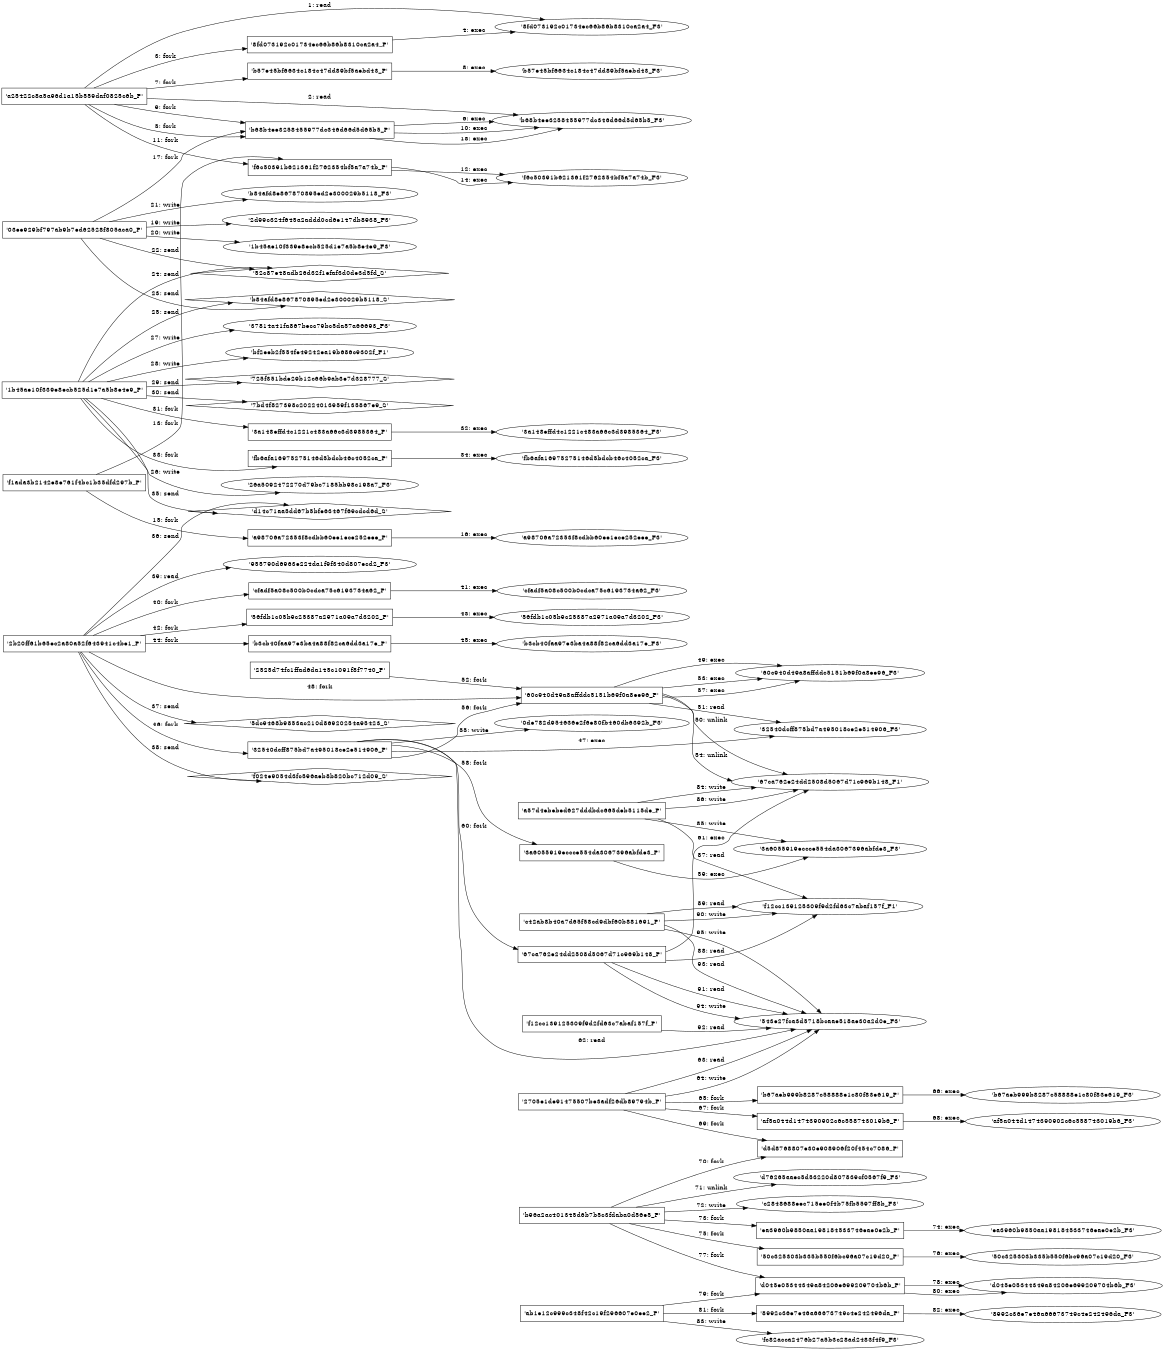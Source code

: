 digraph "D:\Learning\Paper\apt\基于CTI的攻击预警\Dataset\攻击图\ASGfromALLCTI\Threat Roundup for April 10 to April 17.dot" {
rankdir="LR"
size="9"
fixedsize="false"
splines="true"
nodesep=0.3
ranksep=0
fontsize=10
overlap="scalexy"
engine= "neato"
	"'8fd073192c01734ec66b86b8310ca2a4_F3'" [node_type=file shape=ellipse]
	"'a25422c8a5a96d1a15b559daf0825c6b_P'" [node_type=Process shape=box]
	"'a25422c8a5a96d1a15b559daf0825c6b_P'" -> "'8fd073192c01734ec66b86b8310ca2a4_F3'" [label="1: read"]
	"'b68b4ee3258455977dc346d66d5d65b5_F3'" [node_type=file shape=ellipse]
	"'a25422c8a5a96d1a15b559daf0825c6b_P'" [node_type=Process shape=box]
	"'a25422c8a5a96d1a15b559daf0825c6b_P'" -> "'b68b4ee3258455977dc346d66d5d65b5_F3'" [label="2: read"]
	"'a25422c8a5a96d1a15b559daf0825c6b_P'" [node_type=Process shape=box]
	"'8fd073192c01734ec66b86b8310ca2a4_P'" [node_type=Process shape=box]
	"'a25422c8a5a96d1a15b559daf0825c6b_P'" -> "'8fd073192c01734ec66b86b8310ca2a4_P'" [label="3: fork"]
	"'8fd073192c01734ec66b86b8310ca2a4_P'" [node_type=Process shape=box]
	"'8fd073192c01734ec66b86b8310ca2a4_F3'" [node_type=File shape=ellipse]
	"'8fd073192c01734ec66b86b8310ca2a4_P'" -> "'8fd073192c01734ec66b86b8310ca2a4_F3'" [label="4: exec"]
	"'a25422c8a5a96d1a15b559daf0825c6b_P'" [node_type=Process shape=box]
	"'b68b4ee3258455977dc346d66d5d65b5_P'" [node_type=Process shape=box]
	"'a25422c8a5a96d1a15b559daf0825c6b_P'" -> "'b68b4ee3258455977dc346d66d5d65b5_P'" [label="5: fork"]
	"'b68b4ee3258455977dc346d66d5d65b5_P'" [node_type=Process shape=box]
	"'b68b4ee3258455977dc346d66d5d65b5_F3'" [node_type=File shape=ellipse]
	"'b68b4ee3258455977dc346d66d5d65b5_P'" -> "'b68b4ee3258455977dc346d66d5d65b5_F3'" [label="6: exec"]
	"'a25422c8a5a96d1a15b559daf0825c6b_P'" [node_type=Process shape=box]
	"'b57e45bf6634c184c47dd89bf5aebd43_P'" [node_type=Process shape=box]
	"'a25422c8a5a96d1a15b559daf0825c6b_P'" -> "'b57e45bf6634c184c47dd89bf5aebd43_P'" [label="7: fork"]
	"'b57e45bf6634c184c47dd89bf5aebd43_P'" [node_type=Process shape=box]
	"'b57e45bf6634c184c47dd89bf5aebd43_F3'" [node_type=File shape=ellipse]
	"'b57e45bf6634c184c47dd89bf5aebd43_P'" -> "'b57e45bf6634c184c47dd89bf5aebd43_F3'" [label="8: exec"]
	"'a25422c8a5a96d1a15b559daf0825c6b_P'" [node_type=Process shape=box]
	"'b68b4ee3258455977dc346d66d5d65b5_P'" [node_type=Process shape=box]
	"'a25422c8a5a96d1a15b559daf0825c6b_P'" -> "'b68b4ee3258455977dc346d66d5d65b5_P'" [label="9: fork"]
	"'b68b4ee3258455977dc346d66d5d65b5_P'" [node_type=Process shape=box]
	"'b68b4ee3258455977dc346d66d5d65b5_F3'" [node_type=File shape=ellipse]
	"'b68b4ee3258455977dc346d66d5d65b5_P'" -> "'b68b4ee3258455977dc346d66d5d65b5_F3'" [label="10: exec"]
	"'a25422c8a5a96d1a15b559daf0825c6b_P'" [node_type=Process shape=box]
	"'f6c50391b621361f2762354bf5a7a74b_P'" [node_type=Process shape=box]
	"'a25422c8a5a96d1a15b559daf0825c6b_P'" -> "'f6c50391b621361f2762354bf5a7a74b_P'" [label="11: fork"]
	"'f6c50391b621361f2762354bf5a7a74b_P'" [node_type=Process shape=box]
	"'f6c50391b621361f2762354bf5a7a74b_F3'" [node_type=File shape=ellipse]
	"'f6c50391b621361f2762354bf5a7a74b_P'" -> "'f6c50391b621361f2762354bf5a7a74b_F3'" [label="12: exec"]
	"'f1ada3b2142e8e761f4bc1b35dfd297b_P'" [node_type=Process shape=box]
	"'f6c50391b621361f2762354bf5a7a74b_P'" [node_type=Process shape=box]
	"'f1ada3b2142e8e761f4bc1b35dfd297b_P'" -> "'f6c50391b621361f2762354bf5a7a74b_P'" [label="13: fork"]
	"'f6c50391b621361f2762354bf5a7a74b_P'" [node_type=Process shape=box]
	"'f6c50391b621361f2762354bf5a7a74b_F3'" [node_type=File shape=ellipse]
	"'f6c50391b621361f2762354bf5a7a74b_P'" -> "'f6c50391b621361f2762354bf5a7a74b_F3'" [label="14: exec"]
	"'f1ada3b2142e8e761f4bc1b35dfd297b_P'" [node_type=Process shape=box]
	"'a98706a72353f8cdbb60ee1ece252eee_P'" [node_type=Process shape=box]
	"'f1ada3b2142e8e761f4bc1b35dfd297b_P'" -> "'a98706a72353f8cdbb60ee1ece252eee_P'" [label="15: fork"]
	"'a98706a72353f8cdbb60ee1ece252eee_P'" [node_type=Process shape=box]
	"'a98706a72353f8cdbb60ee1ece252eee_F3'" [node_type=File shape=ellipse]
	"'a98706a72353f8cdbb60ee1ece252eee_P'" -> "'a98706a72353f8cdbb60ee1ece252eee_F3'" [label="16: exec"]
	"'03ee929bf797ab9b7ed62528f805aca0_P'" [node_type=Process shape=box]
	"'b68b4ee3258455977dc346d66d5d65b5_P'" [node_type=Process shape=box]
	"'03ee929bf797ab9b7ed62528f805aca0_P'" -> "'b68b4ee3258455977dc346d66d5d65b5_P'" [label="17: fork"]
	"'b68b4ee3258455977dc346d66d5d65b5_P'" [node_type=Process shape=box]
	"'b68b4ee3258455977dc346d66d5d65b5_F3'" [node_type=File shape=ellipse]
	"'b68b4ee3258455977dc346d66d5d65b5_P'" -> "'b68b4ee3258455977dc346d66d5d65b5_F3'" [label="18: exec"]
	"'2d99c324f645a2addd0cd6e147db8938_F3'" [node_type=file shape=ellipse]
	"'03ee929bf797ab9b7ed62528f805aca0_P'" [node_type=Process shape=box]
	"'03ee929bf797ab9b7ed62528f805aca0_P'" -> "'2d99c324f645a2addd0cd6e147db8938_F3'" [label="19: write"]
	"'1b45ae10f339e8ecb525d1e7a5b8e4e9_F3'" [node_type=file shape=ellipse]
	"'03ee929bf797ab9b7ed62528f805aca0_P'" [node_type=Process shape=box]
	"'03ee929bf797ab9b7ed62528f805aca0_P'" -> "'1b45ae10f339e8ecb525d1e7a5b8e4e9_F3'" [label="20: write"]
	"'b84afd8e867870895ed2e300029b5118_F3'" [node_type=file shape=ellipse]
	"'03ee929bf797ab9b7ed62528f805aca0_P'" [node_type=Process shape=box]
	"'03ee929bf797ab9b7ed62528f805aca0_P'" -> "'b84afd8e867870895ed2e300029b5118_F3'" [label="21: write"]
	"'52c87e48adb26d32f1efaf3d0de3d5fd_S'" [node_type=Socket shape=diamond]
	"'03ee929bf797ab9b7ed62528f805aca0_P'" [node_type=Process shape=box]
	"'03ee929bf797ab9b7ed62528f805aca0_P'" -> "'52c87e48adb26d32f1efaf3d0de3d5fd_S'" [label="22: send"]
	"'b84afd8e867870895ed2e300029b5118_S'" [node_type=Socket shape=diamond]
	"'03ee929bf797ab9b7ed62528f805aca0_P'" [node_type=Process shape=box]
	"'03ee929bf797ab9b7ed62528f805aca0_P'" -> "'b84afd8e867870895ed2e300029b5118_S'" [label="23: send"]
	"'52c87e48adb26d32f1efaf3d0de3d5fd_S'" [node_type=Socket shape=diamond]
	"'1b45ae10f339e8ecb525d1e7a5b8e4e9_P'" [node_type=Process shape=box]
	"'1b45ae10f339e8ecb525d1e7a5b8e4e9_P'" -> "'52c87e48adb26d32f1efaf3d0de3d5fd_S'" [label="24: send"]
	"'b84afd8e867870895ed2e300029b5118_S'" [node_type=Socket shape=diamond]
	"'1b45ae10f339e8ecb525d1e7a5b8e4e9_P'" [node_type=Process shape=box]
	"'1b45ae10f339e8ecb525d1e7a5b8e4e9_P'" -> "'b84afd8e867870895ed2e300029b5118_S'" [label="25: send"]
	"'26a5092472270d79bc7185bb98c198a7_F3'" [node_type=file shape=ellipse]
	"'1b45ae10f339e8ecb525d1e7a5b8e4e9_P'" [node_type=Process shape=box]
	"'1b45ae10f339e8ecb525d1e7a5b8e4e9_P'" -> "'26a5092472270d79bc7185bb98c198a7_F3'" [label="26: write"]
	"'37814a41fa867becc79bc5da57a66693_F3'" [node_type=file shape=ellipse]
	"'1b45ae10f339e8ecb525d1e7a5b8e4e9_P'" [node_type=Process shape=box]
	"'1b45ae10f339e8ecb525d1e7a5b8e4e9_P'" -> "'37814a41fa867becc79bc5da57a66693_F3'" [label="27: write"]
	"'bf2eeb2f554fe49242ea19b686c9302f_F1'" [node_type=file shape=ellipse]
	"'1b45ae10f339e8ecb525d1e7a5b8e4e9_P'" [node_type=Process shape=box]
	"'1b45ae10f339e8ecb525d1e7a5b8e4e9_P'" -> "'bf2eeb2f554fe49242ea19b686c9302f_F1'" [label="28: write"]
	"'725f351bde29b12c66b9ab3e7d328777_S'" [node_type=Socket shape=diamond]
	"'1b45ae10f339e8ecb525d1e7a5b8e4e9_P'" [node_type=Process shape=box]
	"'1b45ae10f339e8ecb525d1e7a5b8e4e9_P'" -> "'725f351bde29b12c66b9ab3e7d328777_S'" [label="29: send"]
	"'7bd4f827398c20224013959f135867e9_S'" [node_type=Socket shape=diamond]
	"'1b45ae10f339e8ecb525d1e7a5b8e4e9_P'" [node_type=Process shape=box]
	"'1b45ae10f339e8ecb525d1e7a5b8e4e9_P'" -> "'7bd4f827398c20224013959f135867e9_S'" [label="30: send"]
	"'1b45ae10f339e8ecb525d1e7a5b8e4e9_P'" [node_type=Process shape=box]
	"'3a148effd4c1221c483a66c3d3985364_P'" [node_type=Process shape=box]
	"'1b45ae10f339e8ecb525d1e7a5b8e4e9_P'" -> "'3a148effd4c1221c483a66c3d3985364_P'" [label="31: fork"]
	"'3a148effd4c1221c483a66c3d3985364_P'" [node_type=Process shape=box]
	"'3a148effd4c1221c483a66c3d3985364_F3'" [node_type=File shape=ellipse]
	"'3a148effd4c1221c483a66c3d3985364_P'" -> "'3a148effd4c1221c483a66c3d3985364_F3'" [label="32: exec"]
	"'1b45ae10f339e8ecb525d1e7a5b8e4e9_P'" [node_type=Process shape=box]
	"'fb6afa16975275146d5bdcb46c4052ca_P'" [node_type=Process shape=box]
	"'1b45ae10f339e8ecb525d1e7a5b8e4e9_P'" -> "'fb6afa16975275146d5bdcb46c4052ca_P'" [label="33: fork"]
	"'fb6afa16975275146d5bdcb46c4052ca_P'" [node_type=Process shape=box]
	"'fb6afa16975275146d5bdcb46c4052ca_F3'" [node_type=File shape=ellipse]
	"'fb6afa16975275146d5bdcb46c4052ca_P'" -> "'fb6afa16975275146d5bdcb46c4052ca_F3'" [label="34: exec"]
	"'d14c71aa5dd67b5bfe63467f69cdcd6d_S'" [node_type=Socket shape=diamond]
	"'1b45ae10f339e8ecb525d1e7a5b8e4e9_P'" [node_type=Process shape=box]
	"'1b45ae10f339e8ecb525d1e7a5b8e4e9_P'" -> "'d14c71aa5dd67b5bfe63467f69cdcd6d_S'" [label="35: send"]
	"'d14c71aa5dd67b5bfe63467f69cdcd6d_S'" [node_type=Socket shape=diamond]
	"'2b20ff61b65ec2a80a52f643941c4be1_P'" [node_type=Process shape=box]
	"'2b20ff61b65ec2a80a52f643941c4be1_P'" -> "'d14c71aa5dd67b5bfe63467f69cdcd6d_S'" [label="36: send"]
	"'5dc9468b9853ac210d86920254a95423_S'" [node_type=Socket shape=diamond]
	"'2b20ff61b65ec2a80a52f643941c4be1_P'" [node_type=Process shape=box]
	"'2b20ff61b65ec2a80a52f643941c4be1_P'" -> "'5dc9468b9853ac210d86920254a95423_S'" [label="37: send"]
	"'f024e9054d3fc596aeb8b820bc712d09_S'" [node_type=Socket shape=diamond]
	"'2b20ff61b65ec2a80a52f643941c4be1_P'" [node_type=Process shape=box]
	"'2b20ff61b65ec2a80a52f643941c4be1_P'" -> "'f024e9054d3fc596aeb8b820bc712d09_S'" [label="38: send"]
	"'955790d6963e224da1f9f340d807ecd2_F3'" [node_type=file shape=ellipse]
	"'2b20ff61b65ec2a80a52f643941c4be1_P'" [node_type=Process shape=box]
	"'2b20ff61b65ec2a80a52f643941c4be1_P'" -> "'955790d6963e224da1f9f340d807ecd2_F3'" [label="39: read"]
	"'2b20ff61b65ec2a80a52f643941c4be1_P'" [node_type=Process shape=box]
	"'cfadf5a08c500b0cdca75c6193734a62_P'" [node_type=Process shape=box]
	"'2b20ff61b65ec2a80a52f643941c4be1_P'" -> "'cfadf5a08c500b0cdca75c6193734a62_P'" [label="40: fork"]
	"'cfadf5a08c500b0cdca75c6193734a62_P'" [node_type=Process shape=box]
	"'cfadf5a08c500b0cdca75c6193734a62_F3'" [node_type=File shape=ellipse]
	"'cfadf5a08c500b0cdca75c6193734a62_P'" -> "'cfadf5a08c500b0cdca75c6193734a62_F3'" [label="41: exec"]
	"'2b20ff61b65ec2a80a52f643941c4be1_P'" [node_type=Process shape=box]
	"'56fdb1c05b9c25387a2971a09a7d3202_P'" [node_type=Process shape=box]
	"'2b20ff61b65ec2a80a52f643941c4be1_P'" -> "'56fdb1c05b9c25387a2971a09a7d3202_P'" [label="42: fork"]
	"'56fdb1c05b9c25387a2971a09a7d3202_P'" [node_type=Process shape=box]
	"'56fdb1c05b9c25387a2971a09a7d3202_F3'" [node_type=File shape=ellipse]
	"'56fdb1c05b9c25387a2971a09a7d3202_P'" -> "'56fdb1c05b9c25387a2971a09a7d3202_F3'" [label="43: exec"]
	"'2b20ff61b65ec2a80a52f643941c4be1_P'" [node_type=Process shape=box]
	"'b3cb40faa97e3ba4a88f82ca6dd3a17e_P'" [node_type=Process shape=box]
	"'2b20ff61b65ec2a80a52f643941c4be1_P'" -> "'b3cb40faa97e3ba4a88f82ca6dd3a17e_P'" [label="44: fork"]
	"'b3cb40faa97e3ba4a88f82ca6dd3a17e_P'" [node_type=Process shape=box]
	"'b3cb40faa97e3ba4a88f82ca6dd3a17e_F3'" [node_type=File shape=ellipse]
	"'b3cb40faa97e3ba4a88f82ca6dd3a17e_P'" -> "'b3cb40faa97e3ba4a88f82ca6dd3a17e_F3'" [label="45: exec"]
	"'2b20ff61b65ec2a80a52f643941c4be1_P'" [node_type=Process shape=box]
	"'32540dcff875bd7a495018ce2e514906_P'" [node_type=Process shape=box]
	"'2b20ff61b65ec2a80a52f643941c4be1_P'" -> "'32540dcff875bd7a495018ce2e514906_P'" [label="46: fork"]
	"'32540dcff875bd7a495018ce2e514906_P'" [node_type=Process shape=box]
	"'32540dcff875bd7a495018ce2e514906_F3'" [node_type=File shape=ellipse]
	"'32540dcff875bd7a495018ce2e514906_P'" -> "'32540dcff875bd7a495018ce2e514906_F3'" [label="47: exec"]
	"'2b20ff61b65ec2a80a52f643941c4be1_P'" [node_type=Process shape=box]
	"'60c940d49a8affddc5151b69f0a8ee96_P'" [node_type=Process shape=box]
	"'2b20ff61b65ec2a80a52f643941c4be1_P'" -> "'60c940d49a8affddc5151b69f0a8ee96_P'" [label="48: fork"]
	"'60c940d49a8affddc5151b69f0a8ee96_P'" [node_type=Process shape=box]
	"'60c940d49a8affddc5151b69f0a8ee96_F3'" [node_type=File shape=ellipse]
	"'60c940d49a8affddc5151b69f0a8ee96_P'" -> "'60c940d49a8affddc5151b69f0a8ee96_F3'" [label="49: exec"]
	"'67ca762e24dd2508d5067d71c969b148_F1'" [node_type=file shape=ellipse]
	"'60c940d49a8affddc5151b69f0a8ee96_P'" [node_type=Process shape=box]
	"'60c940d49a8affddc5151b69f0a8ee96_P'" -> "'67ca762e24dd2508d5067d71c969b148_F1'" [label="50: unlink"]
	"'32540dcff875bd7a495018ce2e514906_F3'" [node_type=file shape=ellipse]
	"'60c940d49a8affddc5151b69f0a8ee96_P'" [node_type=Process shape=box]
	"'60c940d49a8affddc5151b69f0a8ee96_P'" -> "'32540dcff875bd7a495018ce2e514906_F3'" [label="51: read"]
	"'2525d74fc1ffad6da145c1091f8f7740_P'" [node_type=Process shape=box]
	"'60c940d49a8affddc5151b69f0a8ee96_P'" [node_type=Process shape=box]
	"'2525d74fc1ffad6da145c1091f8f7740_P'" -> "'60c940d49a8affddc5151b69f0a8ee96_P'" [label="52: fork"]
	"'60c940d49a8affddc5151b69f0a8ee96_P'" [node_type=Process shape=box]
	"'60c940d49a8affddc5151b69f0a8ee96_F3'" [node_type=File shape=ellipse]
	"'60c940d49a8affddc5151b69f0a8ee96_P'" -> "'60c940d49a8affddc5151b69f0a8ee96_F3'" [label="53: exec"]
	"'67ca762e24dd2508d5067d71c969b148_F1'" [node_type=file shape=ellipse]
	"'60c940d49a8affddc5151b69f0a8ee96_P'" [node_type=Process shape=box]
	"'60c940d49a8affddc5151b69f0a8ee96_P'" -> "'67ca762e24dd2508d5067d71c969b148_F1'" [label="54: unlink"]
	"'0de782d954636e2f6e80fb460db6392b_F3'" [node_type=file shape=ellipse]
	"'32540dcff875bd7a495018ce2e514906_P'" [node_type=Process shape=box]
	"'32540dcff875bd7a495018ce2e514906_P'" -> "'0de782d954636e2f6e80fb460db6392b_F3'" [label="55: write"]
	"'32540dcff875bd7a495018ce2e514906_P'" [node_type=Process shape=box]
	"'60c940d49a8affddc5151b69f0a8ee96_P'" [node_type=Process shape=box]
	"'32540dcff875bd7a495018ce2e514906_P'" -> "'60c940d49a8affddc5151b69f0a8ee96_P'" [label="56: fork"]
	"'60c940d49a8affddc5151b69f0a8ee96_P'" [node_type=Process shape=box]
	"'60c940d49a8affddc5151b69f0a8ee96_F3'" [node_type=File shape=ellipse]
	"'60c940d49a8affddc5151b69f0a8ee96_P'" -> "'60c940d49a8affddc5151b69f0a8ee96_F3'" [label="57: exec"]
	"'32540dcff875bd7a495018ce2e514906_P'" [node_type=Process shape=box]
	"'3a6055919eccce554da3067396abfde3_P'" [node_type=Process shape=box]
	"'32540dcff875bd7a495018ce2e514906_P'" -> "'3a6055919eccce554da3067396abfde3_P'" [label="58: fork"]
	"'3a6055919eccce554da3067396abfde3_P'" [node_type=Process shape=box]
	"'3a6055919eccce554da3067396abfde3_F3'" [node_type=File shape=ellipse]
	"'3a6055919eccce554da3067396abfde3_P'" -> "'3a6055919eccce554da3067396abfde3_F3'" [label="59: exec"]
	"'32540dcff875bd7a495018ce2e514906_P'" [node_type=Process shape=box]
	"'67ca762e24dd2508d5067d71c969b148_P'" [node_type=Process shape=box]
	"'32540dcff875bd7a495018ce2e514906_P'" -> "'67ca762e24dd2508d5067d71c969b148_P'" [label="60: fork"]
	"'67ca762e24dd2508d5067d71c969b148_P'" [node_type=Process shape=box]
	"'67ca762e24dd2508d5067d71c969b148_F1'" [node_type=File shape=ellipse]
	"'67ca762e24dd2508d5067d71c969b148_P'" -> "'67ca762e24dd2508d5067d71c969b148_F1'" [label="61: exec"]
	"'543e27fca3d5718bcaae518ae30a2d0e_F3'" [node_type=file shape=ellipse]
	"'32540dcff875bd7a495018ce2e514906_P'" [node_type=Process shape=box]
	"'32540dcff875bd7a495018ce2e514906_P'" -> "'543e27fca3d5718bcaae518ae30a2d0e_F3'" [label="62: read"]
	"'543e27fca3d5718bcaae518ae30a2d0e_F3'" [node_type=file shape=ellipse]
	"'2705e1de91475507be3adf26db89794b_P'" [node_type=Process shape=box]
	"'2705e1de91475507be3adf26db89794b_P'" -> "'543e27fca3d5718bcaae518ae30a2d0e_F3'" [label="63: read"]
	"'543e27fca3d5718bcaae518ae30a2d0e_F3'" [node_type=file shape=ellipse]
	"'2705e1de91475507be3adf26db89794b_P'" [node_type=Process shape=box]
	"'2705e1de91475507be3adf26db89794b_P'" -> "'543e27fca3d5718bcaae518ae30a2d0e_F3'" [label="64: write"]
	"'2705e1de91475507be3adf26db89794b_P'" [node_type=Process shape=box]
	"'b67aeb999b8287c58888e1c80f83e619_P'" [node_type=Process shape=box]
	"'2705e1de91475507be3adf26db89794b_P'" -> "'b67aeb999b8287c58888e1c80f83e619_P'" [label="65: fork"]
	"'b67aeb999b8287c58888e1c80f83e619_P'" [node_type=Process shape=box]
	"'b67aeb999b8287c58888e1c80f83e619_F3'" [node_type=File shape=ellipse]
	"'b67aeb999b8287c58888e1c80f83e619_P'" -> "'b67aeb999b8287c58888e1c80f83e619_F3'" [label="66: exec"]
	"'2705e1de91475507be3adf26db89794b_P'" [node_type=Process shape=box]
	"'af5a044d1474390902c6c558743019b6_P'" [node_type=Process shape=box]
	"'2705e1de91475507be3adf26db89794b_P'" -> "'af5a044d1474390902c6c558743019b6_P'" [label="67: fork"]
	"'af5a044d1474390902c6c558743019b6_P'" [node_type=Process shape=box]
	"'af5a044d1474390902c6c558743019b6_F3'" [node_type=File shape=ellipse]
	"'af5a044d1474390902c6c558743019b6_P'" -> "'af5a044d1474390902c6c558743019b6_F3'" [label="68: exec"]
	"'2705e1de91475507be3adf26db89794b_P'" [node_type=Process shape=box]
	"'d5d8768807e30e908906f20f454c7086_P'" [node_type=Process shape=box]
	"'2705e1de91475507be3adf26db89794b_P'" -> "'d5d8768807e30e908906f20f454c7086_P'" [label="69: fork"]
	"'b96a2ac401345d6b7b5c3fdaba0d56e5_P'" [node_type=Process shape=box]
	"'d5d8768807e30e908906f20f454c7086_P'" [node_type=Process shape=box]
	"'b96a2ac401345d6b7b5c3fdaba0d56e5_P'" -> "'d5d8768807e30e908906f20f454c7086_P'" [label="70: fork"]
	"'d76265aaec5d53220d807839cf0567f9_F3'" [node_type=file shape=ellipse]
	"'b96a2ac401345d6b7b5c3fdaba0d56e5_P'" [node_type=Process shape=box]
	"'b96a2ac401345d6b7b5c3fdaba0d56e5_P'" -> "'d76265aaec5d53220d807839cf0567f9_F3'" [label="71: unlink"]
	"'c2848688eec715ee0f4b75fb5597ff8b_F3'" [node_type=file shape=ellipse]
	"'b96a2ac401345d6b7b5c3fdaba0d56e5_P'" [node_type=Process shape=box]
	"'b96a2ac401345d6b7b5c3fdaba0d56e5_P'" -> "'c2848688eec715ee0f4b75fb5597ff8b_F3'" [label="72: write"]
	"'b96a2ac401345d6b7b5c3fdaba0d56e5_P'" [node_type=Process shape=box]
	"'ea3960b9850aa198184533746eae0e2b_P'" [node_type=Process shape=box]
	"'b96a2ac401345d6b7b5c3fdaba0d56e5_P'" -> "'ea3960b9850aa198184533746eae0e2b_P'" [label="73: fork"]
	"'ea3960b9850aa198184533746eae0e2b_P'" [node_type=Process shape=box]
	"'ea3960b9850aa198184533746eae0e2b_F3'" [node_type=File shape=ellipse]
	"'ea3960b9850aa198184533746eae0e2b_P'" -> "'ea3960b9850aa198184533746eae0e2b_F3'" [label="74: exec"]
	"'b96a2ac401345d6b7b5c3fdaba0d56e5_P'" [node_type=Process shape=box]
	"'50c325303b335b550f6bc96a07c19d20_P'" [node_type=Process shape=box]
	"'b96a2ac401345d6b7b5c3fdaba0d56e5_P'" -> "'50c325303b335b550f6bc96a07c19d20_P'" [label="75: fork"]
	"'50c325303b335b550f6bc96a07c19d20_P'" [node_type=Process shape=box]
	"'50c325303b335b550f6bc96a07c19d20_F3'" [node_type=File shape=ellipse]
	"'50c325303b335b550f6bc96a07c19d20_P'" -> "'50c325303b335b550f6bc96a07c19d20_F3'" [label="76: exec"]
	"'b96a2ac401345d6b7b5c3fdaba0d56e5_P'" [node_type=Process shape=box]
	"'d045e05344349a84206e699209704b6b_P'" [node_type=Process shape=box]
	"'b96a2ac401345d6b7b5c3fdaba0d56e5_P'" -> "'d045e05344349a84206e699209704b6b_P'" [label="77: fork"]
	"'d045e05344349a84206e699209704b6b_P'" [node_type=Process shape=box]
	"'d045e05344349a84206e699209704b6b_F3'" [node_type=File shape=ellipse]
	"'d045e05344349a84206e699209704b6b_P'" -> "'d045e05344349a84206e699209704b6b_F3'" [label="78: exec"]
	"'ab1e12c999c348f42c19f296607e0ee2_P'" [node_type=Process shape=box]
	"'d045e05344349a84206e699209704b6b_P'" [node_type=Process shape=box]
	"'ab1e12c999c348f42c19f296607e0ee2_P'" -> "'d045e05344349a84206e699209704b6b_P'" [label="79: fork"]
	"'d045e05344349a84206e699209704b6b_P'" [node_type=Process shape=box]
	"'d045e05344349a84206e699209704b6b_F3'" [node_type=File shape=ellipse]
	"'d045e05344349a84206e699209704b6b_P'" -> "'d045e05344349a84206e699209704b6b_F3'" [label="80: exec"]
	"'ab1e12c999c348f42c19f296607e0ee2_P'" [node_type=Process shape=box]
	"'8992c36e7e46a66673749c4e242496da_P'" [node_type=Process shape=box]
	"'ab1e12c999c348f42c19f296607e0ee2_P'" -> "'8992c36e7e46a66673749c4e242496da_P'" [label="81: fork"]
	"'8992c36e7e46a66673749c4e242496da_P'" [node_type=Process shape=box]
	"'8992c36e7e46a66673749c4e242496da_F3'" [node_type=File shape=ellipse]
	"'8992c36e7e46a66673749c4e242496da_P'" -> "'8992c36e7e46a66673749c4e242496da_F3'" [label="82: exec"]
	"'fc82acca2476b27a5b3c28ad2483f4f9_F3'" [node_type=file shape=ellipse]
	"'ab1e12c999c348f42c19f296607e0ee2_P'" [node_type=Process shape=box]
	"'ab1e12c999c348f42c19f296607e0ee2_P'" -> "'fc82acca2476b27a5b3c28ad2483f4f9_F3'" [label="83: write"]
	"'67ca762e24dd2508d5067d71c969b148_F1'" [node_type=file shape=ellipse]
	"'a57d4ebebed627dddbdc665deb5115de_P'" [node_type=Process shape=box]
	"'a57d4ebebed627dddbdc665deb5115de_P'" -> "'67ca762e24dd2508d5067d71c969b148_F1'" [label="84: write"]
	"'3a6055919eccce554da3067396abfde3_F3'" [node_type=file shape=ellipse]
	"'a57d4ebebed627dddbdc665deb5115de_P'" [node_type=Process shape=box]
	"'a57d4ebebed627dddbdc665deb5115de_P'" -> "'3a6055919eccce554da3067396abfde3_F3'" [label="85: write"]
	"'67ca762e24dd2508d5067d71c969b148_F1'" [node_type=file shape=ellipse]
	"'a57d4ebebed627dddbdc665deb5115de_P'" [node_type=Process shape=box]
	"'a57d4ebebed627dddbdc665deb5115de_P'" -> "'67ca762e24dd2508d5067d71c969b148_F1'" [label="86: write"]
	"'f12cc139125309f9d2fd63c7abaf157f_F1'" [node_type=file shape=ellipse]
	"'a57d4ebebed627dddbdc665deb5115de_P'" [node_type=Process shape=box]
	"'a57d4ebebed627dddbdc665deb5115de_P'" -> "'f12cc139125309f9d2fd63c7abaf157f_F1'" [label="87: read"]
	"'f12cc139125309f9d2fd63c7abaf157f_F1'" [node_type=file shape=ellipse]
	"'67ca762e24dd2508d5067d71c969b148_P'" [node_type=Process shape=box]
	"'67ca762e24dd2508d5067d71c969b148_P'" -> "'f12cc139125309f9d2fd63c7abaf157f_F1'" [label="88: read"]
	"'f12cc139125309f9d2fd63c7abaf157f_F1'" [node_type=file shape=ellipse]
	"'c42ab8b40a7d65f58cd9dbf60b881691_P'" [node_type=Process shape=box]
	"'c42ab8b40a7d65f58cd9dbf60b881691_P'" -> "'f12cc139125309f9d2fd63c7abaf157f_F1'" [label="89: read"]
	"'f12cc139125309f9d2fd63c7abaf157f_F1'" [node_type=file shape=ellipse]
	"'c42ab8b40a7d65f58cd9dbf60b881691_P'" [node_type=Process shape=box]
	"'c42ab8b40a7d65f58cd9dbf60b881691_P'" -> "'f12cc139125309f9d2fd63c7abaf157f_F1'" [label="90: write"]
	"'543e27fca3d5718bcaae518ae30a2d0e_F3'" [node_type=file shape=ellipse]
	"'67ca762e24dd2508d5067d71c969b148_P'" [node_type=Process shape=box]
	"'67ca762e24dd2508d5067d71c969b148_P'" -> "'543e27fca3d5718bcaae518ae30a2d0e_F3'" [label="91: read"]
	"'543e27fca3d5718bcaae518ae30a2d0e_F3'" [node_type=file shape=ellipse]
	"'f12cc139125309f9d2fd63c7abaf157f_P'" [node_type=Process shape=box]
	"'f12cc139125309f9d2fd63c7abaf157f_P'" -> "'543e27fca3d5718bcaae518ae30a2d0e_F3'" [label="92: read"]
	"'543e27fca3d5718bcaae518ae30a2d0e_F3'" [node_type=file shape=ellipse]
	"'c42ab8b40a7d65f58cd9dbf60b881691_P'" [node_type=Process shape=box]
	"'c42ab8b40a7d65f58cd9dbf60b881691_P'" -> "'543e27fca3d5718bcaae518ae30a2d0e_F3'" [label="93: read"]
	"'543e27fca3d5718bcaae518ae30a2d0e_F3'" [node_type=file shape=ellipse]
	"'67ca762e24dd2508d5067d71c969b148_P'" [node_type=Process shape=box]
	"'67ca762e24dd2508d5067d71c969b148_P'" -> "'543e27fca3d5718bcaae518ae30a2d0e_F3'" [label="94: write"]
	"'543e27fca3d5718bcaae518ae30a2d0e_F3'" [node_type=file shape=ellipse]
	"'c42ab8b40a7d65f58cd9dbf60b881691_P'" [node_type=Process shape=box]
	"'c42ab8b40a7d65f58cd9dbf60b881691_P'" -> "'543e27fca3d5718bcaae518ae30a2d0e_F3'" [label="95: write"]
}
